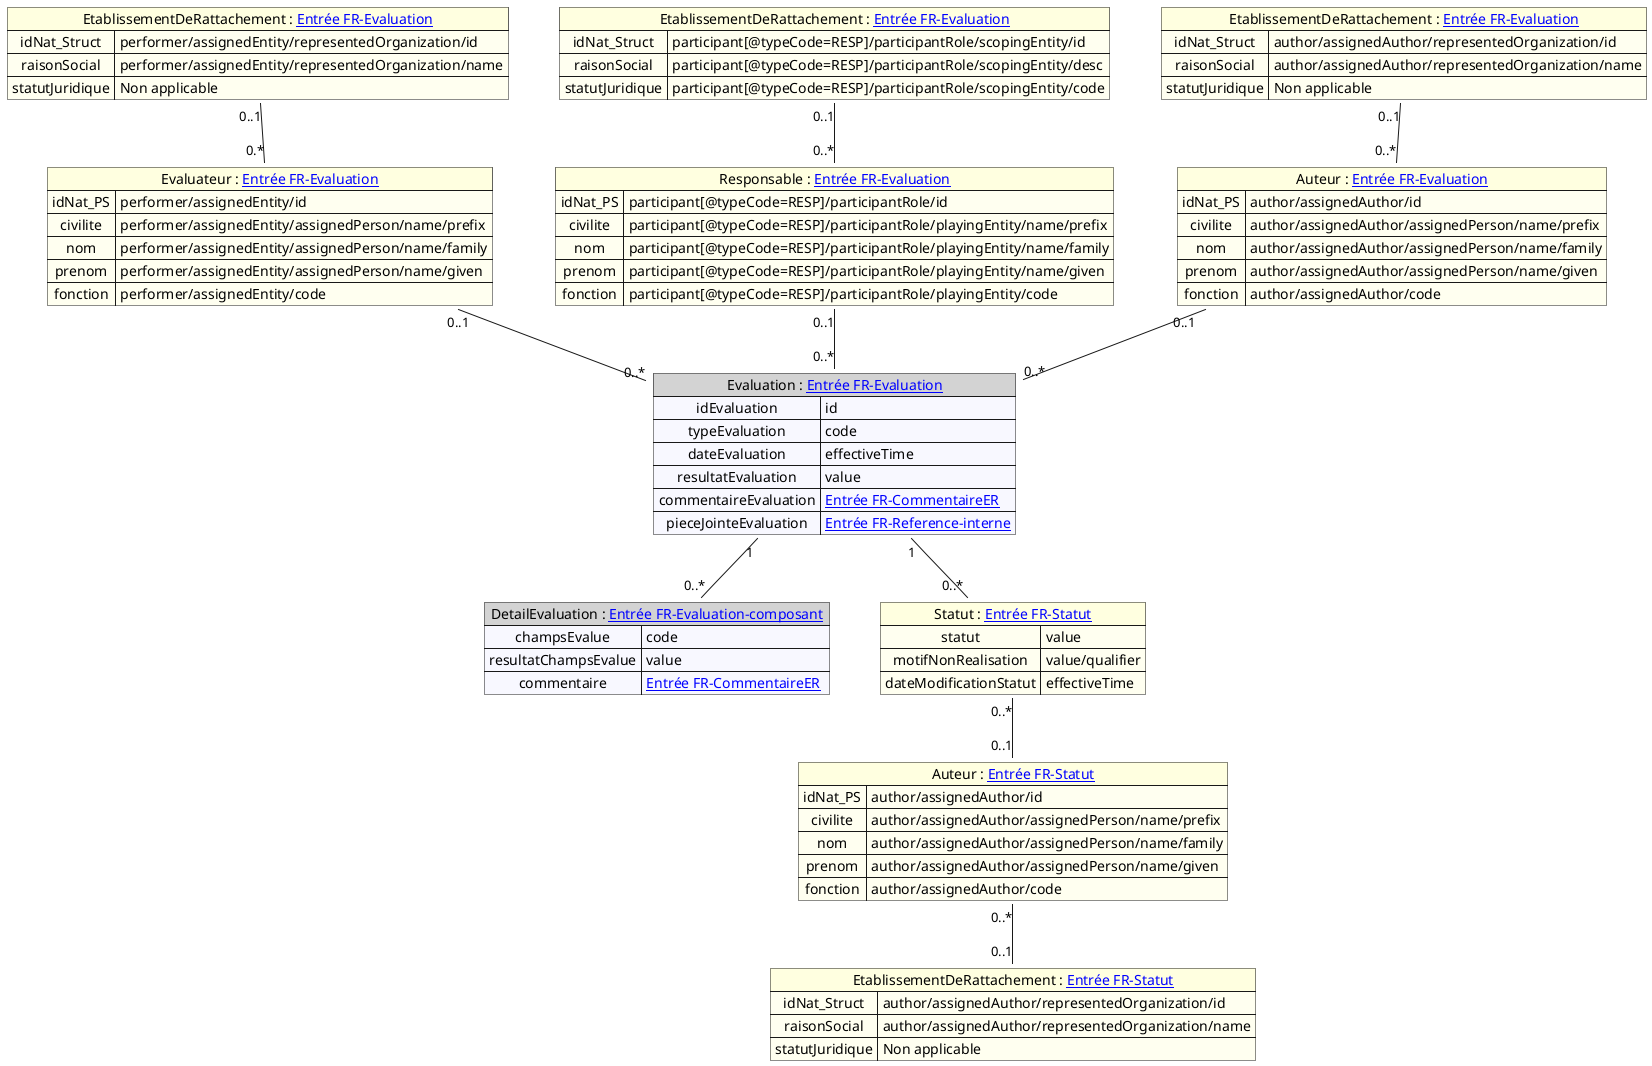 @startuml


map "Evaluation : [[contenu_dossier_corps_cda.html Entrée FR-Evaluation]]" as Evaluation #back:GhostWhite;header:LightGray{
    idEvaluation => id
    typeEvaluation => code
    dateEvaluation => effectiveTime
    resultatEvaluation => value
    commentaireEvaluation => [[contenu_dossier_corps_cda.html Entrée FR-CommentaireER]]
    pieceJointeEvaluation => [[contenu_dossier_corps_cda.html Entrée FR-Reference-interne]]
}


map "DetailEvaluation : [[contenu_dossier_corps_cda.html Entrée FR-Evaluation-composant]]" as DetailEvaluation #back:GhostWhite;header:LightGray{
    champsEvalue => code
    resultatChampsEvalue => value
    commentaire => [[contenu_dossier_corps_cda.html Entrée FR-CommentaireER]]
}

map "Evaluateur : [[contenu_dossier_corps_cda.html Entrée FR-Evaluation]]" as Evaluateur#back:Ivory;header:LightYellow {
    idNat_PS => performer/assignedEntity/id
    civilite => performer/assignedEntity/assignedPerson/name/prefix
    nom => performer/assignedEntity/assignedPerson/name/family
    prenom => performer/assignedEntity/assignedPerson/name/given
    fonction => performer/assignedEntity/code
}

map "EtablissementDeRattachement : [[contenu_dossier_corps_cda.html Entrée FR-Evaluation]]" as etablissementDeRattachementEval #back:Ivory;header:LightYellow {
    idNat_Struct => performer/assignedEntity/representedOrganization/id
    raisonSocial => performer/assignedEntity/representedOrganization/name
    statutJuridique =>  Non applicable
}

map "Responsable : [[contenu_dossier_corps_cda.html Entrée FR-Evaluation]]" as Responsable#back:Ivory;header:LightYellow {
    idNat_PS => participant[@typeCode=RESP]/participantRole/id
    civilite => participant[@typeCode=RESP]/participantRole/playingEntity/name/prefix
    nom => participant[@typeCode=RESP]/participantRole/playingEntity/name/family
    prenom => participant[@typeCode=RESP]/participantRole/playingEntity/name/given
    fonction => participant[@typeCode=RESP]/participantRole/playingEntity/code
}

map "EtablissementDeRattachement : [[contenu_dossier_corps_cda.html Entrée FR-Evaluation]]" as etablissementDeRattachementResp #back:Ivory;header:LightYellow {
    idNat_Struct => participant[@typeCode=RESP]/participantRole/scopingEntity/id
    raisonSocial => participant[@typeCode=RESP]/participantRole/scopingEntity/desc
    statutJuridique => participant[@typeCode=RESP]/participantRole/scopingEntity/code
}

map "Auteur : [[contenu_dossier_corps_cda.html Entrée FR-Evaluation]]" as Auteur#back:Ivory;header:LightYellow {
    idNat_PS => author/assignedAuthor/id
    civilite => author/assignedAuthor/assignedPerson/name/prefix
    nom => author/assignedAuthor/assignedPerson/name/family
    prenom => author/assignedAuthor/assignedPerson/name/given
    fonction => author/assignedAuthor/code
}

map "EtablissementDeRattachement : [[contenu_dossier_corps_cda.html Entrée FR-Evaluation]]" as etablissementDeRattachementAuth #back:Ivory;header:LightYellow {
    idNat_Struct => author/assignedAuthor/representedOrganization/id
    raisonSocial => author/assignedAuthor/representedOrganization/name
    statutJuridique => Non applicable
}

map "Statut : [[contenu_dossier_corps_cda.html Entrée FR-Statut]]" as Statut #back:Ivory;header:LightYellow{
    statut => value
    motifNonRealisation => value/qualifier
    dateModificationStatut => effectiveTime
}

map "Auteur : [[contenu_dossier_corps_cda.html Entrée FR-Statut]]" as AuteurStatut #back:Ivory;header:LightYellow {
    idNat_PS => author/assignedAuthor/id
    civilite => author/assignedAuthor/assignedPerson/name/prefix
    nom => author/assignedAuthor/assignedPerson/name/family
    prenom => author/assignedAuthor/assignedPerson/name/given
    fonction => author/assignedAuthor/code
}

map "EtablissementDeRattachement : [[contenu_dossier_corps_cda.html Entrée FR-Statut]]" as etablissementDeRattachementAuthStatut #back:Ivory;header:LightYellow {
    idNat_Struct => author/assignedAuthor/representedOrganization/id
    raisonSocial => author/assignedAuthor/representedOrganization/name
    statutJuridique => Non applicable
}

'Liens entre éléments
Evaluateur "0..1" -- "0..*" Evaluation
Responsable "0..1" -- "0..*" Evaluation
Auteur "0..1" -- "0..*" Evaluation
Evaluation "1" -- "0..*" DetailEvaluation
Evaluation "1" -- "0..*" Statut
etablissementDeRattachementResp "0..1" -- "0..*" Responsable
etablissementDeRattachementEval "0..1" -- "0.*" Evaluateur
etablissementDeRattachementAuth "0..1" -- "0..*" Auteur
Statut "0..*" -- "0..1" AuteurStatut
AuteurStatut "0..*" -- "0..1" etablissementDeRattachementAuthStatut


@enduml